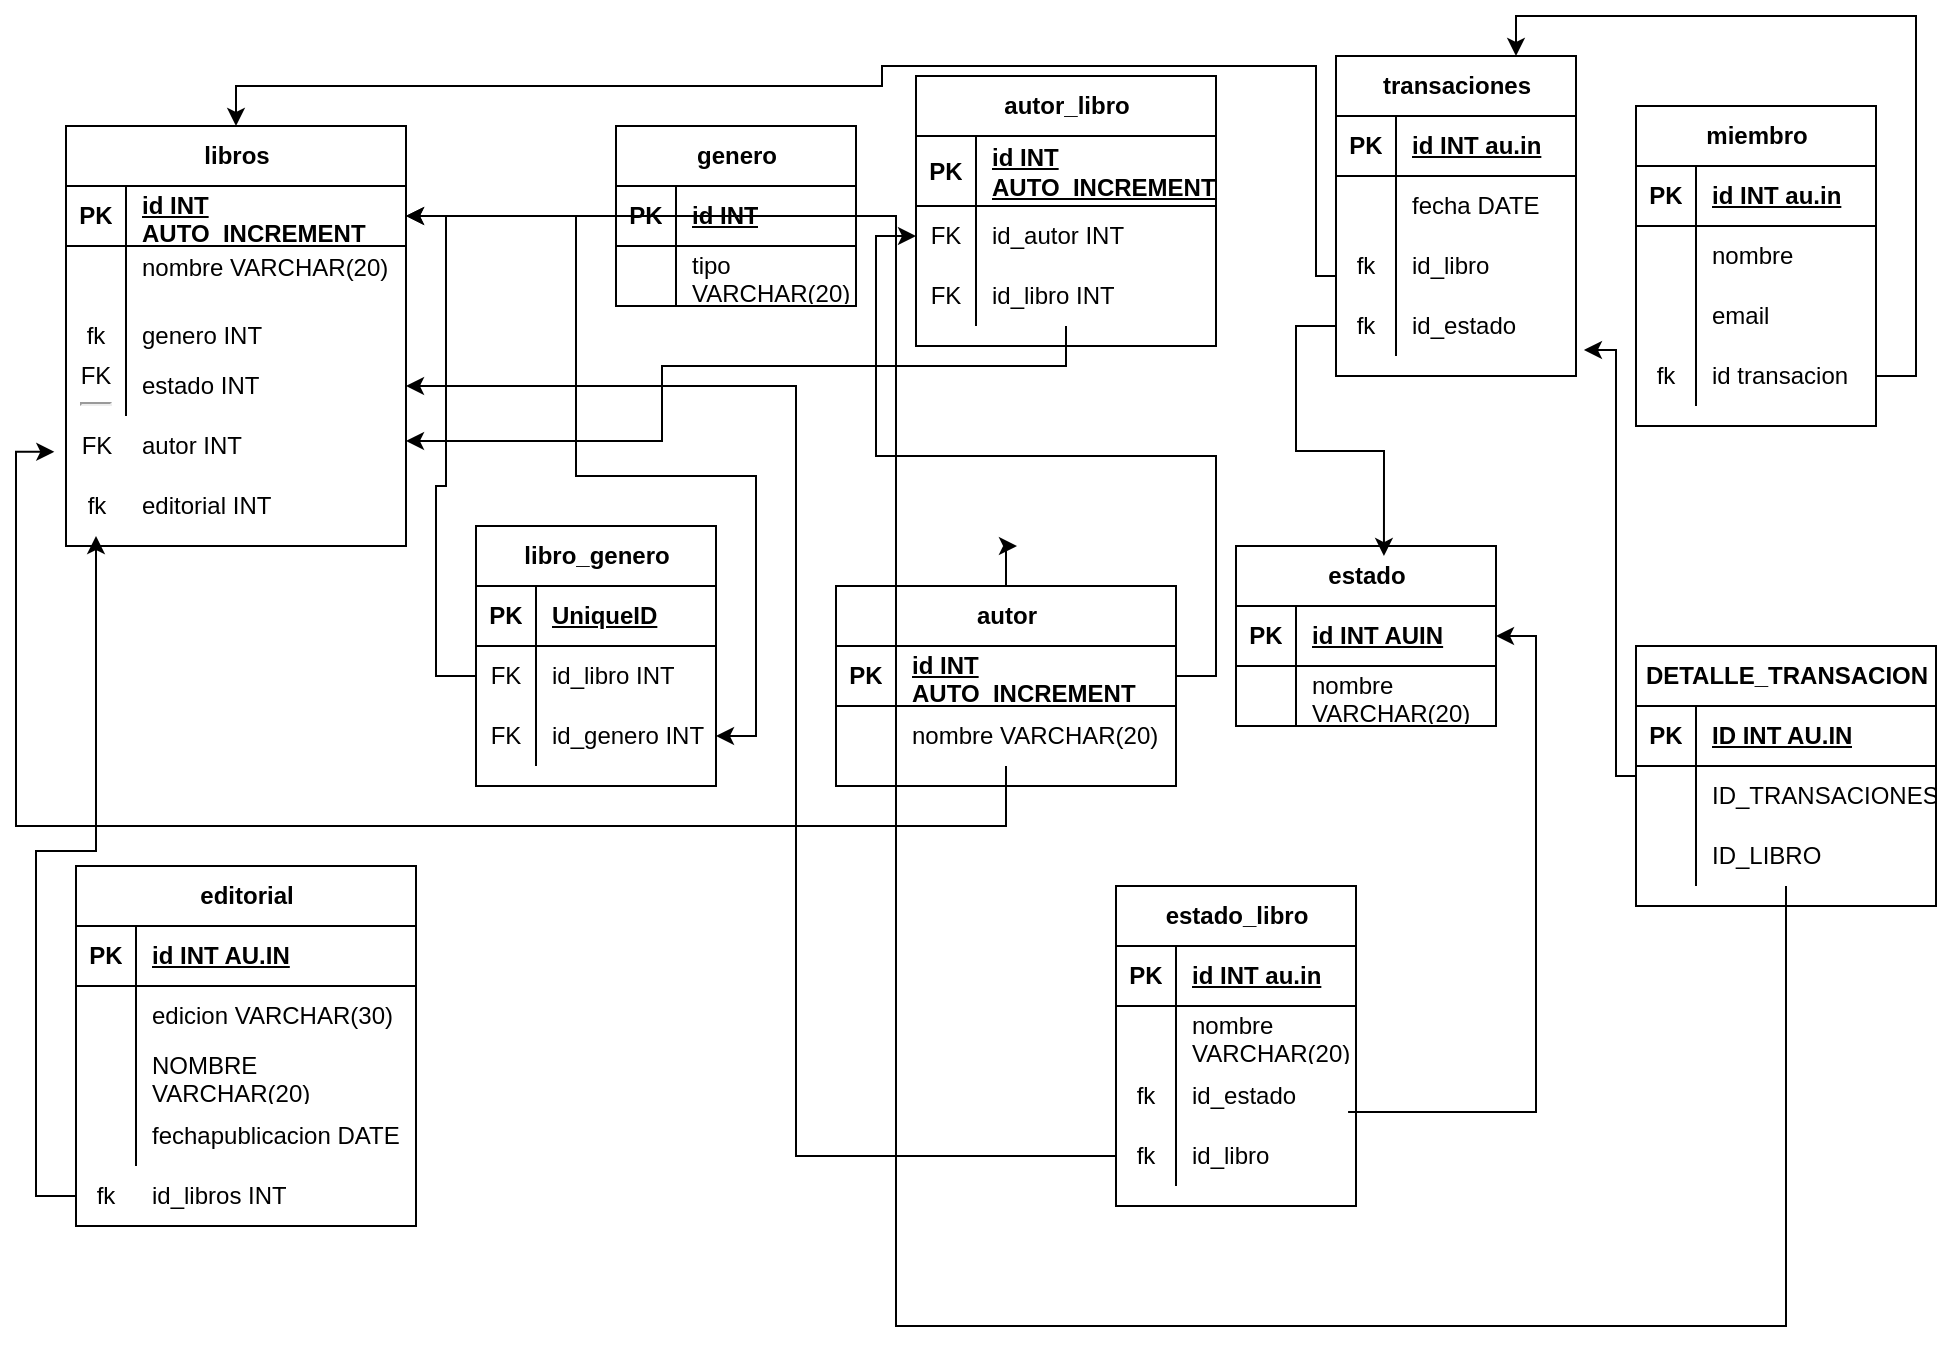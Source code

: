 <mxfile version="26.1.0">
  <diagram id="R2lEEEUBdFMjLlhIrx00" name="Page-1">
    <mxGraphModel dx="1434" dy="1893" grid="1" gridSize="10" guides="1" tooltips="1" connect="1" arrows="1" fold="1" page="1" pageScale="1" pageWidth="850" pageHeight="1100" math="0" shadow="0" extFonts="Permanent Marker^https://fonts.googleapis.com/css?family=Permanent+Marker">
      <root>
        <mxCell id="0" />
        <mxCell id="1" parent="0" />
        <mxCell id="Fu5lPARj-AuBPd4Vo_VE-18" value="libro_genero" style="shape=table;startSize=30;container=1;collapsible=1;childLayout=tableLayout;fixedRows=1;rowLines=0;fontStyle=1;align=center;resizeLast=1;html=1;" vertex="1" parent="1">
          <mxGeometry x="270" y="250" width="120" height="130" as="geometry" />
        </mxCell>
        <mxCell id="Fu5lPARj-AuBPd4Vo_VE-19" value="" style="shape=tableRow;horizontal=0;startSize=0;swimlaneHead=0;swimlaneBody=0;fillColor=none;collapsible=0;dropTarget=0;points=[[0,0.5],[1,0.5]];portConstraint=eastwest;top=0;left=0;right=0;bottom=1;" vertex="1" parent="Fu5lPARj-AuBPd4Vo_VE-18">
          <mxGeometry y="30" width="120" height="30" as="geometry" />
        </mxCell>
        <mxCell id="Fu5lPARj-AuBPd4Vo_VE-20" value="PK" style="shape=partialRectangle;connectable=0;fillColor=none;top=0;left=0;bottom=0;right=0;fontStyle=1;overflow=hidden;whiteSpace=wrap;html=1;" vertex="1" parent="Fu5lPARj-AuBPd4Vo_VE-19">
          <mxGeometry width="30" height="30" as="geometry">
            <mxRectangle width="30" height="30" as="alternateBounds" />
          </mxGeometry>
        </mxCell>
        <mxCell id="Fu5lPARj-AuBPd4Vo_VE-21" value="UniqueID" style="shape=partialRectangle;connectable=0;fillColor=none;top=0;left=0;bottom=0;right=0;align=left;spacingLeft=6;fontStyle=5;overflow=hidden;whiteSpace=wrap;html=1;" vertex="1" parent="Fu5lPARj-AuBPd4Vo_VE-19">
          <mxGeometry x="30" width="90" height="30" as="geometry">
            <mxRectangle width="90" height="30" as="alternateBounds" />
          </mxGeometry>
        </mxCell>
        <mxCell id="Fu5lPARj-AuBPd4Vo_VE-22" value="" style="shape=tableRow;horizontal=0;startSize=0;swimlaneHead=0;swimlaneBody=0;fillColor=none;collapsible=0;dropTarget=0;points=[[0,0.5],[1,0.5]];portConstraint=eastwest;top=0;left=0;right=0;bottom=0;" vertex="1" parent="Fu5lPARj-AuBPd4Vo_VE-18">
          <mxGeometry y="60" width="120" height="30" as="geometry" />
        </mxCell>
        <mxCell id="Fu5lPARj-AuBPd4Vo_VE-23" value="FK" style="shape=partialRectangle;connectable=0;fillColor=none;top=0;left=0;bottom=0;right=0;editable=1;overflow=hidden;whiteSpace=wrap;html=1;" vertex="1" parent="Fu5lPARj-AuBPd4Vo_VE-22">
          <mxGeometry width="30" height="30" as="geometry">
            <mxRectangle width="30" height="30" as="alternateBounds" />
          </mxGeometry>
        </mxCell>
        <mxCell id="Fu5lPARj-AuBPd4Vo_VE-24" value="id_libro INT" style="shape=partialRectangle;connectable=0;fillColor=none;top=0;left=0;bottom=0;right=0;align=left;spacingLeft=6;overflow=hidden;whiteSpace=wrap;html=1;" vertex="1" parent="Fu5lPARj-AuBPd4Vo_VE-22">
          <mxGeometry x="30" width="90" height="30" as="geometry">
            <mxRectangle width="90" height="30" as="alternateBounds" />
          </mxGeometry>
        </mxCell>
        <mxCell id="Fu5lPARj-AuBPd4Vo_VE-25" value="" style="shape=tableRow;horizontal=0;startSize=0;swimlaneHead=0;swimlaneBody=0;fillColor=none;collapsible=0;dropTarget=0;points=[[0,0.5],[1,0.5]];portConstraint=eastwest;top=0;left=0;right=0;bottom=0;" vertex="1" parent="Fu5lPARj-AuBPd4Vo_VE-18">
          <mxGeometry y="90" width="120" height="30" as="geometry" />
        </mxCell>
        <mxCell id="Fu5lPARj-AuBPd4Vo_VE-26" value="FK" style="shape=partialRectangle;connectable=0;fillColor=none;top=0;left=0;bottom=0;right=0;editable=1;overflow=hidden;whiteSpace=wrap;html=1;" vertex="1" parent="Fu5lPARj-AuBPd4Vo_VE-25">
          <mxGeometry width="30" height="30" as="geometry">
            <mxRectangle width="30" height="30" as="alternateBounds" />
          </mxGeometry>
        </mxCell>
        <mxCell id="Fu5lPARj-AuBPd4Vo_VE-27" value="id_genero INT" style="shape=partialRectangle;connectable=0;fillColor=none;top=0;left=0;bottom=0;right=0;align=left;spacingLeft=6;overflow=hidden;whiteSpace=wrap;html=1;" vertex="1" parent="Fu5lPARj-AuBPd4Vo_VE-25">
          <mxGeometry x="30" width="90" height="30" as="geometry">
            <mxRectangle width="90" height="30" as="alternateBounds" />
          </mxGeometry>
        </mxCell>
        <mxCell id="Fu5lPARj-AuBPd4Vo_VE-188" style="edgeStyle=orthogonalEdgeStyle;rounded=0;orthogonalLoop=1;jettySize=auto;html=1;" edge="1" parent="1" source="Fu5lPARj-AuBPd4Vo_VE-31">
          <mxGeometry relative="1" as="geometry">
            <mxPoint x="540" y="260" as="targetPoint" />
          </mxGeometry>
        </mxCell>
        <mxCell id="Fu5lPARj-AuBPd4Vo_VE-31" value="autor" style="shape=table;startSize=30;container=1;collapsible=1;childLayout=tableLayout;fixedRows=1;rowLines=0;fontStyle=1;align=center;resizeLast=1;html=1;" vertex="1" parent="1">
          <mxGeometry x="450" y="280" width="170" height="100" as="geometry" />
        </mxCell>
        <mxCell id="Fu5lPARj-AuBPd4Vo_VE-32" value="" style="shape=tableRow;horizontal=0;startSize=0;swimlaneHead=0;swimlaneBody=0;fillColor=none;collapsible=0;dropTarget=0;points=[[0,0.5],[1,0.5]];portConstraint=eastwest;top=0;left=0;right=0;bottom=1;" vertex="1" parent="Fu5lPARj-AuBPd4Vo_VE-31">
          <mxGeometry y="30" width="170" height="30" as="geometry" />
        </mxCell>
        <mxCell id="Fu5lPARj-AuBPd4Vo_VE-33" value="PK" style="shape=partialRectangle;connectable=0;fillColor=none;top=0;left=0;bottom=0;right=0;fontStyle=1;overflow=hidden;whiteSpace=wrap;html=1;" vertex="1" parent="Fu5lPARj-AuBPd4Vo_VE-32">
          <mxGeometry width="30" height="30" as="geometry">
            <mxRectangle width="30" height="30" as="alternateBounds" />
          </mxGeometry>
        </mxCell>
        <mxCell id="Fu5lPARj-AuBPd4Vo_VE-34" value="id INT AUTO_INCREMENT" style="shape=partialRectangle;connectable=0;fillColor=none;top=0;left=0;bottom=0;right=0;align=left;spacingLeft=6;fontStyle=5;overflow=hidden;whiteSpace=wrap;html=1;" vertex="1" parent="Fu5lPARj-AuBPd4Vo_VE-32">
          <mxGeometry x="30" width="140" height="30" as="geometry">
            <mxRectangle width="140" height="30" as="alternateBounds" />
          </mxGeometry>
        </mxCell>
        <mxCell id="Fu5lPARj-AuBPd4Vo_VE-35" value="" style="shape=tableRow;horizontal=0;startSize=0;swimlaneHead=0;swimlaneBody=0;fillColor=none;collapsible=0;dropTarget=0;points=[[0,0.5],[1,0.5]];portConstraint=eastwest;top=0;left=0;right=0;bottom=0;" vertex="1" parent="Fu5lPARj-AuBPd4Vo_VE-31">
          <mxGeometry y="60" width="170" height="30" as="geometry" />
        </mxCell>
        <mxCell id="Fu5lPARj-AuBPd4Vo_VE-36" value="" style="shape=partialRectangle;connectable=0;fillColor=none;top=0;left=0;bottom=0;right=0;editable=1;overflow=hidden;whiteSpace=wrap;html=1;" vertex="1" parent="Fu5lPARj-AuBPd4Vo_VE-35">
          <mxGeometry width="30" height="30" as="geometry">
            <mxRectangle width="30" height="30" as="alternateBounds" />
          </mxGeometry>
        </mxCell>
        <mxCell id="Fu5lPARj-AuBPd4Vo_VE-37" value="nombre VARCHAR(20)" style="shape=partialRectangle;connectable=0;fillColor=none;top=0;left=0;bottom=0;right=0;align=left;spacingLeft=6;overflow=hidden;whiteSpace=wrap;html=1;" vertex="1" parent="Fu5lPARj-AuBPd4Vo_VE-35">
          <mxGeometry x="30" width="140" height="30" as="geometry">
            <mxRectangle width="140" height="30" as="alternateBounds" />
          </mxGeometry>
        </mxCell>
        <mxCell id="Fu5lPARj-AuBPd4Vo_VE-44" value="estado" style="shape=table;startSize=30;container=1;collapsible=1;childLayout=tableLayout;fixedRows=1;rowLines=0;fontStyle=1;align=center;resizeLast=1;html=1;" vertex="1" parent="1">
          <mxGeometry x="650" y="260" width="130" height="90" as="geometry" />
        </mxCell>
        <mxCell id="Fu5lPARj-AuBPd4Vo_VE-45" value="" style="shape=tableRow;horizontal=0;startSize=0;swimlaneHead=0;swimlaneBody=0;fillColor=none;collapsible=0;dropTarget=0;points=[[0,0.5],[1,0.5]];portConstraint=eastwest;top=0;left=0;right=0;bottom=1;" vertex="1" parent="Fu5lPARj-AuBPd4Vo_VE-44">
          <mxGeometry y="30" width="130" height="30" as="geometry" />
        </mxCell>
        <mxCell id="Fu5lPARj-AuBPd4Vo_VE-46" value="PK" style="shape=partialRectangle;connectable=0;fillColor=none;top=0;left=0;bottom=0;right=0;fontStyle=1;overflow=hidden;whiteSpace=wrap;html=1;" vertex="1" parent="Fu5lPARj-AuBPd4Vo_VE-45">
          <mxGeometry width="30" height="30" as="geometry">
            <mxRectangle width="30" height="30" as="alternateBounds" />
          </mxGeometry>
        </mxCell>
        <mxCell id="Fu5lPARj-AuBPd4Vo_VE-47" value="id INT AUIN" style="shape=partialRectangle;connectable=0;fillColor=none;top=0;left=0;bottom=0;right=0;align=left;spacingLeft=6;fontStyle=5;overflow=hidden;whiteSpace=wrap;html=1;" vertex="1" parent="Fu5lPARj-AuBPd4Vo_VE-45">
          <mxGeometry x="30" width="100" height="30" as="geometry">
            <mxRectangle width="100" height="30" as="alternateBounds" />
          </mxGeometry>
        </mxCell>
        <mxCell id="Fu5lPARj-AuBPd4Vo_VE-48" value="" style="shape=tableRow;horizontal=0;startSize=0;swimlaneHead=0;swimlaneBody=0;fillColor=none;collapsible=0;dropTarget=0;points=[[0,0.5],[1,0.5]];portConstraint=eastwest;top=0;left=0;right=0;bottom=0;" vertex="1" parent="Fu5lPARj-AuBPd4Vo_VE-44">
          <mxGeometry y="60" width="130" height="30" as="geometry" />
        </mxCell>
        <mxCell id="Fu5lPARj-AuBPd4Vo_VE-49" value="" style="shape=partialRectangle;connectable=0;fillColor=none;top=0;left=0;bottom=0;right=0;editable=1;overflow=hidden;whiteSpace=wrap;html=1;" vertex="1" parent="Fu5lPARj-AuBPd4Vo_VE-48">
          <mxGeometry width="30" height="30" as="geometry">
            <mxRectangle width="30" height="30" as="alternateBounds" />
          </mxGeometry>
        </mxCell>
        <mxCell id="Fu5lPARj-AuBPd4Vo_VE-50" value="nombre VARCHAR(20)&amp;nbsp;" style="shape=partialRectangle;connectable=0;fillColor=none;top=0;left=0;bottom=0;right=0;align=left;spacingLeft=6;overflow=hidden;whiteSpace=wrap;html=1;" vertex="1" parent="Fu5lPARj-AuBPd4Vo_VE-48">
          <mxGeometry x="30" width="100" height="30" as="geometry">
            <mxRectangle width="100" height="30" as="alternateBounds" />
          </mxGeometry>
        </mxCell>
        <mxCell id="Fu5lPARj-AuBPd4Vo_VE-70" value="estado_libro" style="shape=table;startSize=30;container=1;collapsible=1;childLayout=tableLayout;fixedRows=1;rowLines=0;fontStyle=1;align=center;resizeLast=1;html=1;" vertex="1" parent="1">
          <mxGeometry x="590" y="430" width="120" height="160" as="geometry" />
        </mxCell>
        <mxCell id="Fu5lPARj-AuBPd4Vo_VE-71" value="" style="shape=tableRow;horizontal=0;startSize=0;swimlaneHead=0;swimlaneBody=0;fillColor=none;collapsible=0;dropTarget=0;points=[[0,0.5],[1,0.5]];portConstraint=eastwest;top=0;left=0;right=0;bottom=1;" vertex="1" parent="Fu5lPARj-AuBPd4Vo_VE-70">
          <mxGeometry y="30" width="120" height="30" as="geometry" />
        </mxCell>
        <mxCell id="Fu5lPARj-AuBPd4Vo_VE-72" value="PK" style="shape=partialRectangle;connectable=0;fillColor=none;top=0;left=0;bottom=0;right=0;fontStyle=1;overflow=hidden;whiteSpace=wrap;html=1;" vertex="1" parent="Fu5lPARj-AuBPd4Vo_VE-71">
          <mxGeometry width="30" height="30" as="geometry">
            <mxRectangle width="30" height="30" as="alternateBounds" />
          </mxGeometry>
        </mxCell>
        <mxCell id="Fu5lPARj-AuBPd4Vo_VE-73" value="id INT au.in" style="shape=partialRectangle;connectable=0;fillColor=none;top=0;left=0;bottom=0;right=0;align=left;spacingLeft=6;fontStyle=5;overflow=hidden;whiteSpace=wrap;html=1;" vertex="1" parent="Fu5lPARj-AuBPd4Vo_VE-71">
          <mxGeometry x="30" width="90" height="30" as="geometry">
            <mxRectangle width="90" height="30" as="alternateBounds" />
          </mxGeometry>
        </mxCell>
        <mxCell id="Fu5lPARj-AuBPd4Vo_VE-74" value="" style="shape=tableRow;horizontal=0;startSize=0;swimlaneHead=0;swimlaneBody=0;fillColor=none;collapsible=0;dropTarget=0;points=[[0,0.5],[1,0.5]];portConstraint=eastwest;top=0;left=0;right=0;bottom=0;" vertex="1" parent="Fu5lPARj-AuBPd4Vo_VE-70">
          <mxGeometry y="60" width="120" height="30" as="geometry" />
        </mxCell>
        <mxCell id="Fu5lPARj-AuBPd4Vo_VE-75" value="" style="shape=partialRectangle;connectable=0;fillColor=none;top=0;left=0;bottom=0;right=0;editable=1;overflow=hidden;whiteSpace=wrap;html=1;" vertex="1" parent="Fu5lPARj-AuBPd4Vo_VE-74">
          <mxGeometry width="30" height="30" as="geometry">
            <mxRectangle width="30" height="30" as="alternateBounds" />
          </mxGeometry>
        </mxCell>
        <mxCell id="Fu5lPARj-AuBPd4Vo_VE-76" value="nombre VARCHAR(20)" style="shape=partialRectangle;connectable=0;fillColor=none;top=0;left=0;bottom=0;right=0;align=left;spacingLeft=6;overflow=hidden;whiteSpace=wrap;html=1;" vertex="1" parent="Fu5lPARj-AuBPd4Vo_VE-74">
          <mxGeometry x="30" width="90" height="30" as="geometry">
            <mxRectangle width="90" height="30" as="alternateBounds" />
          </mxGeometry>
        </mxCell>
        <mxCell id="Fu5lPARj-AuBPd4Vo_VE-77" value="" style="shape=tableRow;horizontal=0;startSize=0;swimlaneHead=0;swimlaneBody=0;fillColor=none;collapsible=0;dropTarget=0;points=[[0,0.5],[1,0.5]];portConstraint=eastwest;top=0;left=0;right=0;bottom=0;" vertex="1" parent="Fu5lPARj-AuBPd4Vo_VE-70">
          <mxGeometry y="90" width="120" height="30" as="geometry" />
        </mxCell>
        <mxCell id="Fu5lPARj-AuBPd4Vo_VE-78" value="fk" style="shape=partialRectangle;connectable=0;fillColor=none;top=0;left=0;bottom=0;right=0;editable=1;overflow=hidden;whiteSpace=wrap;html=1;" vertex="1" parent="Fu5lPARj-AuBPd4Vo_VE-77">
          <mxGeometry width="30" height="30" as="geometry">
            <mxRectangle width="30" height="30" as="alternateBounds" />
          </mxGeometry>
        </mxCell>
        <mxCell id="Fu5lPARj-AuBPd4Vo_VE-79" value="id_estado" style="shape=partialRectangle;connectable=0;fillColor=none;top=0;left=0;bottom=0;right=0;align=left;spacingLeft=6;overflow=hidden;whiteSpace=wrap;html=1;" vertex="1" parent="Fu5lPARj-AuBPd4Vo_VE-77">
          <mxGeometry x="30" width="90" height="30" as="geometry">
            <mxRectangle width="90" height="30" as="alternateBounds" />
          </mxGeometry>
        </mxCell>
        <mxCell id="Fu5lPARj-AuBPd4Vo_VE-80" value="" style="shape=tableRow;horizontal=0;startSize=0;swimlaneHead=0;swimlaneBody=0;fillColor=none;collapsible=0;dropTarget=0;points=[[0,0.5],[1,0.5]];portConstraint=eastwest;top=0;left=0;right=0;bottom=0;" vertex="1" parent="Fu5lPARj-AuBPd4Vo_VE-70">
          <mxGeometry y="120" width="120" height="30" as="geometry" />
        </mxCell>
        <mxCell id="Fu5lPARj-AuBPd4Vo_VE-81" value="fk" style="shape=partialRectangle;connectable=0;fillColor=none;top=0;left=0;bottom=0;right=0;editable=1;overflow=hidden;whiteSpace=wrap;html=1;" vertex="1" parent="Fu5lPARj-AuBPd4Vo_VE-80">
          <mxGeometry width="30" height="30" as="geometry">
            <mxRectangle width="30" height="30" as="alternateBounds" />
          </mxGeometry>
        </mxCell>
        <mxCell id="Fu5lPARj-AuBPd4Vo_VE-82" value="id_libro" style="shape=partialRectangle;connectable=0;fillColor=none;top=0;left=0;bottom=0;right=0;align=left;spacingLeft=6;overflow=hidden;whiteSpace=wrap;html=1;" vertex="1" parent="Fu5lPARj-AuBPd4Vo_VE-80">
          <mxGeometry x="30" width="90" height="30" as="geometry">
            <mxRectangle width="90" height="30" as="alternateBounds" />
          </mxGeometry>
        </mxCell>
        <mxCell id="Fu5lPARj-AuBPd4Vo_VE-83" value="genero" style="shape=table;startSize=30;container=1;collapsible=1;childLayout=tableLayout;fixedRows=1;rowLines=0;fontStyle=1;align=center;resizeLast=1;html=1;" vertex="1" parent="1">
          <mxGeometry x="340" y="50" width="120" height="90" as="geometry" />
        </mxCell>
        <mxCell id="Fu5lPARj-AuBPd4Vo_VE-84" value="" style="shape=tableRow;horizontal=0;startSize=0;swimlaneHead=0;swimlaneBody=0;fillColor=none;collapsible=0;dropTarget=0;points=[[0,0.5],[1,0.5]];portConstraint=eastwest;top=0;left=0;right=0;bottom=1;" vertex="1" parent="Fu5lPARj-AuBPd4Vo_VE-83">
          <mxGeometry y="30" width="120" height="30" as="geometry" />
        </mxCell>
        <mxCell id="Fu5lPARj-AuBPd4Vo_VE-85" value="PK" style="shape=partialRectangle;connectable=0;fillColor=none;top=0;left=0;bottom=0;right=0;fontStyle=1;overflow=hidden;whiteSpace=wrap;html=1;" vertex="1" parent="Fu5lPARj-AuBPd4Vo_VE-84">
          <mxGeometry width="30" height="30" as="geometry">
            <mxRectangle width="30" height="30" as="alternateBounds" />
          </mxGeometry>
        </mxCell>
        <mxCell id="Fu5lPARj-AuBPd4Vo_VE-86" value="id INT" style="shape=partialRectangle;connectable=0;fillColor=none;top=0;left=0;bottom=0;right=0;align=left;spacingLeft=6;fontStyle=5;overflow=hidden;whiteSpace=wrap;html=1;" vertex="1" parent="Fu5lPARj-AuBPd4Vo_VE-84">
          <mxGeometry x="30" width="90" height="30" as="geometry">
            <mxRectangle width="90" height="30" as="alternateBounds" />
          </mxGeometry>
        </mxCell>
        <mxCell id="Fu5lPARj-AuBPd4Vo_VE-87" value="" style="shape=tableRow;horizontal=0;startSize=0;swimlaneHead=0;swimlaneBody=0;fillColor=none;collapsible=0;dropTarget=0;points=[[0,0.5],[1,0.5]];portConstraint=eastwest;top=0;left=0;right=0;bottom=0;" vertex="1" parent="Fu5lPARj-AuBPd4Vo_VE-83">
          <mxGeometry y="60" width="120" height="30" as="geometry" />
        </mxCell>
        <mxCell id="Fu5lPARj-AuBPd4Vo_VE-88" value="" style="shape=partialRectangle;connectable=0;fillColor=none;top=0;left=0;bottom=0;right=0;editable=1;overflow=hidden;whiteSpace=wrap;html=1;" vertex="1" parent="Fu5lPARj-AuBPd4Vo_VE-87">
          <mxGeometry width="30" height="30" as="geometry">
            <mxRectangle width="30" height="30" as="alternateBounds" />
          </mxGeometry>
        </mxCell>
        <mxCell id="Fu5lPARj-AuBPd4Vo_VE-89" value="tipo VARCHAR(20)" style="shape=partialRectangle;connectable=0;fillColor=none;top=0;left=0;bottom=0;right=0;align=left;spacingLeft=6;overflow=hidden;whiteSpace=wrap;html=1;" vertex="1" parent="Fu5lPARj-AuBPd4Vo_VE-87">
          <mxGeometry x="30" width="90" height="30" as="geometry">
            <mxRectangle width="90" height="30" as="alternateBounds" />
          </mxGeometry>
        </mxCell>
        <mxCell id="Fu5lPARj-AuBPd4Vo_VE-96" value="autor_libro" style="shape=table;startSize=30;container=1;collapsible=1;childLayout=tableLayout;fixedRows=1;rowLines=0;fontStyle=1;align=center;resizeLast=1;html=1;" vertex="1" parent="1">
          <mxGeometry x="490" y="25" width="150" height="135" as="geometry" />
        </mxCell>
        <mxCell id="Fu5lPARj-AuBPd4Vo_VE-97" value="" style="shape=tableRow;horizontal=0;startSize=0;swimlaneHead=0;swimlaneBody=0;fillColor=none;collapsible=0;dropTarget=0;points=[[0,0.5],[1,0.5]];portConstraint=eastwest;top=0;left=0;right=0;bottom=1;" vertex="1" parent="Fu5lPARj-AuBPd4Vo_VE-96">
          <mxGeometry y="30" width="150" height="35" as="geometry" />
        </mxCell>
        <mxCell id="Fu5lPARj-AuBPd4Vo_VE-98" value="PK" style="shape=partialRectangle;connectable=0;fillColor=none;top=0;left=0;bottom=0;right=0;fontStyle=1;overflow=hidden;whiteSpace=wrap;html=1;" vertex="1" parent="Fu5lPARj-AuBPd4Vo_VE-97">
          <mxGeometry width="30" height="35" as="geometry">
            <mxRectangle width="30" height="35" as="alternateBounds" />
          </mxGeometry>
        </mxCell>
        <mxCell id="Fu5lPARj-AuBPd4Vo_VE-99" value="id INT AUTO_INCREMENT" style="shape=partialRectangle;connectable=0;fillColor=none;top=0;left=0;bottom=0;right=0;align=left;spacingLeft=6;fontStyle=5;overflow=hidden;whiteSpace=wrap;html=1;" vertex="1" parent="Fu5lPARj-AuBPd4Vo_VE-97">
          <mxGeometry x="30" width="120" height="35" as="geometry">
            <mxRectangle width="120" height="35" as="alternateBounds" />
          </mxGeometry>
        </mxCell>
        <mxCell id="Fu5lPARj-AuBPd4Vo_VE-100" value="" style="shape=tableRow;horizontal=0;startSize=0;swimlaneHead=0;swimlaneBody=0;fillColor=none;collapsible=0;dropTarget=0;points=[[0,0.5],[1,0.5]];portConstraint=eastwest;top=0;left=0;right=0;bottom=0;" vertex="1" parent="Fu5lPARj-AuBPd4Vo_VE-96">
          <mxGeometry y="65" width="150" height="30" as="geometry" />
        </mxCell>
        <mxCell id="Fu5lPARj-AuBPd4Vo_VE-101" value="FK" style="shape=partialRectangle;connectable=0;fillColor=none;top=0;left=0;bottom=0;right=0;editable=1;overflow=hidden;whiteSpace=wrap;html=1;" vertex="1" parent="Fu5lPARj-AuBPd4Vo_VE-100">
          <mxGeometry width="30" height="30" as="geometry">
            <mxRectangle width="30" height="30" as="alternateBounds" />
          </mxGeometry>
        </mxCell>
        <mxCell id="Fu5lPARj-AuBPd4Vo_VE-102" value="id_autor INT" style="shape=partialRectangle;connectable=0;fillColor=none;top=0;left=0;bottom=0;right=0;align=left;spacingLeft=6;overflow=hidden;whiteSpace=wrap;html=1;" vertex="1" parent="Fu5lPARj-AuBPd4Vo_VE-100">
          <mxGeometry x="30" width="120" height="30" as="geometry">
            <mxRectangle width="120" height="30" as="alternateBounds" />
          </mxGeometry>
        </mxCell>
        <mxCell id="Fu5lPARj-AuBPd4Vo_VE-103" value="" style="shape=tableRow;horizontal=0;startSize=0;swimlaneHead=0;swimlaneBody=0;fillColor=none;collapsible=0;dropTarget=0;points=[[0,0.5],[1,0.5]];portConstraint=eastwest;top=0;left=0;right=0;bottom=0;" vertex="1" parent="Fu5lPARj-AuBPd4Vo_VE-96">
          <mxGeometry y="95" width="150" height="30" as="geometry" />
        </mxCell>
        <mxCell id="Fu5lPARj-AuBPd4Vo_VE-104" value="FK" style="shape=partialRectangle;connectable=0;fillColor=none;top=0;left=0;bottom=0;right=0;editable=1;overflow=hidden;whiteSpace=wrap;html=1;" vertex="1" parent="Fu5lPARj-AuBPd4Vo_VE-103">
          <mxGeometry width="30" height="30" as="geometry">
            <mxRectangle width="30" height="30" as="alternateBounds" />
          </mxGeometry>
        </mxCell>
        <mxCell id="Fu5lPARj-AuBPd4Vo_VE-105" value="id_libro INT" style="shape=partialRectangle;connectable=0;fillColor=none;top=0;left=0;bottom=0;right=0;align=left;spacingLeft=6;overflow=hidden;whiteSpace=wrap;html=1;" vertex="1" parent="Fu5lPARj-AuBPd4Vo_VE-103">
          <mxGeometry x="30" width="120" height="30" as="geometry">
            <mxRectangle width="120" height="30" as="alternateBounds" />
          </mxGeometry>
        </mxCell>
        <mxCell id="Fu5lPARj-AuBPd4Vo_VE-109" value="transaciones" style="shape=table;startSize=30;container=1;collapsible=1;childLayout=tableLayout;fixedRows=1;rowLines=0;fontStyle=1;align=center;resizeLast=1;html=1;" vertex="1" parent="1">
          <mxGeometry x="700" y="15" width="120" height="160" as="geometry" />
        </mxCell>
        <mxCell id="Fu5lPARj-AuBPd4Vo_VE-110" value="" style="shape=tableRow;horizontal=0;startSize=0;swimlaneHead=0;swimlaneBody=0;fillColor=none;collapsible=0;dropTarget=0;points=[[0,0.5],[1,0.5]];portConstraint=eastwest;top=0;left=0;right=0;bottom=1;" vertex="1" parent="Fu5lPARj-AuBPd4Vo_VE-109">
          <mxGeometry y="30" width="120" height="30" as="geometry" />
        </mxCell>
        <mxCell id="Fu5lPARj-AuBPd4Vo_VE-111" value="PK" style="shape=partialRectangle;connectable=0;fillColor=none;top=0;left=0;bottom=0;right=0;fontStyle=1;overflow=hidden;whiteSpace=wrap;html=1;" vertex="1" parent="Fu5lPARj-AuBPd4Vo_VE-110">
          <mxGeometry width="30" height="30" as="geometry">
            <mxRectangle width="30" height="30" as="alternateBounds" />
          </mxGeometry>
        </mxCell>
        <mxCell id="Fu5lPARj-AuBPd4Vo_VE-112" value="id INT au.in" style="shape=partialRectangle;connectable=0;fillColor=none;top=0;left=0;bottom=0;right=0;align=left;spacingLeft=6;fontStyle=5;overflow=hidden;whiteSpace=wrap;html=1;" vertex="1" parent="Fu5lPARj-AuBPd4Vo_VE-110">
          <mxGeometry x="30" width="90" height="30" as="geometry">
            <mxRectangle width="90" height="30" as="alternateBounds" />
          </mxGeometry>
        </mxCell>
        <mxCell id="Fu5lPARj-AuBPd4Vo_VE-113" value="" style="shape=tableRow;horizontal=0;startSize=0;swimlaneHead=0;swimlaneBody=0;fillColor=none;collapsible=0;dropTarget=0;points=[[0,0.5],[1,0.5]];portConstraint=eastwest;top=0;left=0;right=0;bottom=0;" vertex="1" parent="Fu5lPARj-AuBPd4Vo_VE-109">
          <mxGeometry y="60" width="120" height="30" as="geometry" />
        </mxCell>
        <mxCell id="Fu5lPARj-AuBPd4Vo_VE-114" value="" style="shape=partialRectangle;connectable=0;fillColor=none;top=0;left=0;bottom=0;right=0;editable=1;overflow=hidden;whiteSpace=wrap;html=1;" vertex="1" parent="Fu5lPARj-AuBPd4Vo_VE-113">
          <mxGeometry width="30" height="30" as="geometry">
            <mxRectangle width="30" height="30" as="alternateBounds" />
          </mxGeometry>
        </mxCell>
        <mxCell id="Fu5lPARj-AuBPd4Vo_VE-115" value="fecha DATE&amp;nbsp;" style="shape=partialRectangle;connectable=0;fillColor=none;top=0;left=0;bottom=0;right=0;align=left;spacingLeft=6;overflow=hidden;whiteSpace=wrap;html=1;" vertex="1" parent="Fu5lPARj-AuBPd4Vo_VE-113">
          <mxGeometry x="30" width="90" height="30" as="geometry">
            <mxRectangle width="90" height="30" as="alternateBounds" />
          </mxGeometry>
        </mxCell>
        <mxCell id="Fu5lPARj-AuBPd4Vo_VE-116" value="" style="shape=tableRow;horizontal=0;startSize=0;swimlaneHead=0;swimlaneBody=0;fillColor=none;collapsible=0;dropTarget=0;points=[[0,0.5],[1,0.5]];portConstraint=eastwest;top=0;left=0;right=0;bottom=0;" vertex="1" parent="Fu5lPARj-AuBPd4Vo_VE-109">
          <mxGeometry y="90" width="120" height="30" as="geometry" />
        </mxCell>
        <mxCell id="Fu5lPARj-AuBPd4Vo_VE-117" value="fk" style="shape=partialRectangle;connectable=0;fillColor=none;top=0;left=0;bottom=0;right=0;editable=1;overflow=hidden;whiteSpace=wrap;html=1;" vertex="1" parent="Fu5lPARj-AuBPd4Vo_VE-116">
          <mxGeometry width="30" height="30" as="geometry">
            <mxRectangle width="30" height="30" as="alternateBounds" />
          </mxGeometry>
        </mxCell>
        <mxCell id="Fu5lPARj-AuBPd4Vo_VE-118" value="id_libro" style="shape=partialRectangle;connectable=0;fillColor=none;top=0;left=0;bottom=0;right=0;align=left;spacingLeft=6;overflow=hidden;whiteSpace=wrap;html=1;" vertex="1" parent="Fu5lPARj-AuBPd4Vo_VE-116">
          <mxGeometry x="30" width="90" height="30" as="geometry">
            <mxRectangle width="90" height="30" as="alternateBounds" />
          </mxGeometry>
        </mxCell>
        <mxCell id="Fu5lPARj-AuBPd4Vo_VE-119" value="" style="shape=tableRow;horizontal=0;startSize=0;swimlaneHead=0;swimlaneBody=0;fillColor=none;collapsible=0;dropTarget=0;points=[[0,0.5],[1,0.5]];portConstraint=eastwest;top=0;left=0;right=0;bottom=0;" vertex="1" parent="Fu5lPARj-AuBPd4Vo_VE-109">
          <mxGeometry y="120" width="120" height="30" as="geometry" />
        </mxCell>
        <mxCell id="Fu5lPARj-AuBPd4Vo_VE-120" value="fk" style="shape=partialRectangle;connectable=0;fillColor=none;top=0;left=0;bottom=0;right=0;editable=1;overflow=hidden;whiteSpace=wrap;html=1;" vertex="1" parent="Fu5lPARj-AuBPd4Vo_VE-119">
          <mxGeometry width="30" height="30" as="geometry">
            <mxRectangle width="30" height="30" as="alternateBounds" />
          </mxGeometry>
        </mxCell>
        <mxCell id="Fu5lPARj-AuBPd4Vo_VE-121" value="id_estado" style="shape=partialRectangle;connectable=0;fillColor=none;top=0;left=0;bottom=0;right=0;align=left;spacingLeft=6;overflow=hidden;whiteSpace=wrap;html=1;" vertex="1" parent="Fu5lPARj-AuBPd4Vo_VE-119">
          <mxGeometry x="30" width="90" height="30" as="geometry">
            <mxRectangle width="90" height="30" as="alternateBounds" />
          </mxGeometry>
        </mxCell>
        <mxCell id="Fu5lPARj-AuBPd4Vo_VE-135" value="DETALLE_TRANSACION" style="shape=table;startSize=30;container=1;collapsible=1;childLayout=tableLayout;fixedRows=1;rowLines=0;fontStyle=1;align=center;resizeLast=1;html=1;" vertex="1" parent="1">
          <mxGeometry x="850" y="310" width="150" height="130" as="geometry" />
        </mxCell>
        <mxCell id="Fu5lPARj-AuBPd4Vo_VE-136" value="" style="shape=tableRow;horizontal=0;startSize=0;swimlaneHead=0;swimlaneBody=0;fillColor=none;collapsible=0;dropTarget=0;points=[[0,0.5],[1,0.5]];portConstraint=eastwest;top=0;left=0;right=0;bottom=1;" vertex="1" parent="Fu5lPARj-AuBPd4Vo_VE-135">
          <mxGeometry y="30" width="150" height="30" as="geometry" />
        </mxCell>
        <mxCell id="Fu5lPARj-AuBPd4Vo_VE-137" value="PK" style="shape=partialRectangle;connectable=0;fillColor=none;top=0;left=0;bottom=0;right=0;fontStyle=1;overflow=hidden;whiteSpace=wrap;html=1;" vertex="1" parent="Fu5lPARj-AuBPd4Vo_VE-136">
          <mxGeometry width="30" height="30" as="geometry">
            <mxRectangle width="30" height="30" as="alternateBounds" />
          </mxGeometry>
        </mxCell>
        <mxCell id="Fu5lPARj-AuBPd4Vo_VE-138" value="ID INT AU.IN" style="shape=partialRectangle;connectable=0;fillColor=none;top=0;left=0;bottom=0;right=0;align=left;spacingLeft=6;fontStyle=5;overflow=hidden;whiteSpace=wrap;html=1;" vertex="1" parent="Fu5lPARj-AuBPd4Vo_VE-136">
          <mxGeometry x="30" width="120" height="30" as="geometry">
            <mxRectangle width="120" height="30" as="alternateBounds" />
          </mxGeometry>
        </mxCell>
        <mxCell id="Fu5lPARj-AuBPd4Vo_VE-139" value="" style="shape=tableRow;horizontal=0;startSize=0;swimlaneHead=0;swimlaneBody=0;fillColor=none;collapsible=0;dropTarget=0;points=[[0,0.5],[1,0.5]];portConstraint=eastwest;top=0;left=0;right=0;bottom=0;" vertex="1" parent="Fu5lPARj-AuBPd4Vo_VE-135">
          <mxGeometry y="60" width="150" height="30" as="geometry" />
        </mxCell>
        <mxCell id="Fu5lPARj-AuBPd4Vo_VE-140" value="" style="shape=partialRectangle;connectable=0;fillColor=none;top=0;left=0;bottom=0;right=0;editable=1;overflow=hidden;whiteSpace=wrap;html=1;" vertex="1" parent="Fu5lPARj-AuBPd4Vo_VE-139">
          <mxGeometry width="30" height="30" as="geometry">
            <mxRectangle width="30" height="30" as="alternateBounds" />
          </mxGeometry>
        </mxCell>
        <mxCell id="Fu5lPARj-AuBPd4Vo_VE-141" value="ID_TRANSACIONES" style="shape=partialRectangle;connectable=0;fillColor=none;top=0;left=0;bottom=0;right=0;align=left;spacingLeft=6;overflow=hidden;whiteSpace=wrap;html=1;" vertex="1" parent="Fu5lPARj-AuBPd4Vo_VE-139">
          <mxGeometry x="30" width="120" height="30" as="geometry">
            <mxRectangle width="120" height="30" as="alternateBounds" />
          </mxGeometry>
        </mxCell>
        <mxCell id="Fu5lPARj-AuBPd4Vo_VE-142" value="" style="shape=tableRow;horizontal=0;startSize=0;swimlaneHead=0;swimlaneBody=0;fillColor=none;collapsible=0;dropTarget=0;points=[[0,0.5],[1,0.5]];portConstraint=eastwest;top=0;left=0;right=0;bottom=0;" vertex="1" parent="Fu5lPARj-AuBPd4Vo_VE-135">
          <mxGeometry y="90" width="150" height="30" as="geometry" />
        </mxCell>
        <mxCell id="Fu5lPARj-AuBPd4Vo_VE-143" value="" style="shape=partialRectangle;connectable=0;fillColor=none;top=0;left=0;bottom=0;right=0;editable=1;overflow=hidden;whiteSpace=wrap;html=1;" vertex="1" parent="Fu5lPARj-AuBPd4Vo_VE-142">
          <mxGeometry width="30" height="30" as="geometry">
            <mxRectangle width="30" height="30" as="alternateBounds" />
          </mxGeometry>
        </mxCell>
        <mxCell id="Fu5lPARj-AuBPd4Vo_VE-144" value="ID_LIBRO" style="shape=partialRectangle;connectable=0;fillColor=none;top=0;left=0;bottom=0;right=0;align=left;spacingLeft=6;overflow=hidden;whiteSpace=wrap;html=1;" vertex="1" parent="Fu5lPARj-AuBPd4Vo_VE-142">
          <mxGeometry x="30" width="120" height="30" as="geometry">
            <mxRectangle width="120" height="30" as="alternateBounds" />
          </mxGeometry>
        </mxCell>
        <mxCell id="Fu5lPARj-AuBPd4Vo_VE-154" style="edgeStyle=orthogonalEdgeStyle;rounded=0;orthogonalLoop=1;jettySize=auto;html=1;exitX=0;exitY=0.5;exitDx=0;exitDy=0;entryX=1;entryY=0.5;entryDx=0;entryDy=0;" edge="1" parent="1" source="Fu5lPARj-AuBPd4Vo_VE-84" target="Fu5lPARj-AuBPd4Vo_VE-25">
          <mxGeometry relative="1" as="geometry" />
        </mxCell>
        <mxCell id="Fu5lPARj-AuBPd4Vo_VE-170" value="" style="group" vertex="1" connectable="0" parent="1">
          <mxGeometry x="60" y="50" width="175" height="210" as="geometry" />
        </mxCell>
        <mxCell id="Fu5lPARj-AuBPd4Vo_VE-152" value="FK" style="text;html=1;align=center;verticalAlign=middle;resizable=0;points=[];autosize=1;strokeColor=none;fillColor=none;" vertex="1" parent="Fu5lPARj-AuBPd4Vo_VE-170">
          <mxGeometry y="145" width="40" height="30" as="geometry" />
        </mxCell>
        <mxCell id="Fu5lPARj-AuBPd4Vo_VE-153" value="fk" style="text;html=1;align=center;verticalAlign=middle;resizable=0;points=[];autosize=1;strokeColor=none;fillColor=none;" vertex="1" parent="Fu5lPARj-AuBPd4Vo_VE-170">
          <mxGeometry x="5" y="175" width="30" height="30" as="geometry" />
        </mxCell>
        <mxCell id="Fu5lPARj-AuBPd4Vo_VE-169" value="" style="group" vertex="1" connectable="0" parent="Fu5lPARj-AuBPd4Vo_VE-170">
          <mxGeometry x="5" width="170" height="210" as="geometry" />
        </mxCell>
        <mxCell id="Fu5lPARj-AuBPd4Vo_VE-5" value="libros" style="shape=table;startSize=30;container=1;collapsible=1;childLayout=tableLayout;fixedRows=1;rowLines=0;fontStyle=1;align=center;resizeLast=1;html=1;" vertex="1" parent="Fu5lPARj-AuBPd4Vo_VE-169">
          <mxGeometry width="170" height="210" as="geometry" />
        </mxCell>
        <mxCell id="Fu5lPARj-AuBPd4Vo_VE-6" value="" style="shape=tableRow;horizontal=0;startSize=0;swimlaneHead=0;swimlaneBody=0;fillColor=none;collapsible=0;dropTarget=0;points=[[0,0.5],[1,0.5]];portConstraint=eastwest;top=0;left=0;right=0;bottom=1;" vertex="1" parent="Fu5lPARj-AuBPd4Vo_VE-5">
          <mxGeometry y="30" width="170" height="30" as="geometry" />
        </mxCell>
        <mxCell id="Fu5lPARj-AuBPd4Vo_VE-7" value="PK" style="shape=partialRectangle;connectable=0;fillColor=none;top=0;left=0;bottom=0;right=0;fontStyle=1;overflow=hidden;whiteSpace=wrap;html=1;" vertex="1" parent="Fu5lPARj-AuBPd4Vo_VE-6">
          <mxGeometry width="30" height="30" as="geometry">
            <mxRectangle width="30" height="30" as="alternateBounds" />
          </mxGeometry>
        </mxCell>
        <mxCell id="Fu5lPARj-AuBPd4Vo_VE-8" value="id INT AUTO_INCREMENT" style="shape=partialRectangle;connectable=0;fillColor=none;top=0;left=0;bottom=0;right=0;align=left;spacingLeft=6;fontStyle=5;overflow=hidden;whiteSpace=wrap;html=1;" vertex="1" parent="Fu5lPARj-AuBPd4Vo_VE-6">
          <mxGeometry x="30" width="140" height="30" as="geometry">
            <mxRectangle width="140" height="30" as="alternateBounds" />
          </mxGeometry>
        </mxCell>
        <mxCell id="Fu5lPARj-AuBPd4Vo_VE-9" value="" style="shape=tableRow;horizontal=0;startSize=0;swimlaneHead=0;swimlaneBody=0;fillColor=none;collapsible=0;dropTarget=0;points=[[0,0.5],[1,0.5]];portConstraint=eastwest;top=0;left=0;right=0;bottom=0;" vertex="1" parent="Fu5lPARj-AuBPd4Vo_VE-5">
          <mxGeometry y="60" width="170" height="35" as="geometry" />
        </mxCell>
        <mxCell id="Fu5lPARj-AuBPd4Vo_VE-10" value="" style="shape=partialRectangle;connectable=0;fillColor=none;top=0;left=0;bottom=0;right=0;editable=1;overflow=hidden;whiteSpace=wrap;html=1;" vertex="1" parent="Fu5lPARj-AuBPd4Vo_VE-9">
          <mxGeometry width="30" height="35" as="geometry">
            <mxRectangle width="30" height="35" as="alternateBounds" />
          </mxGeometry>
        </mxCell>
        <mxCell id="Fu5lPARj-AuBPd4Vo_VE-11" value="nombre VARCHAR&lt;span style=&quot;background-color: transparent; color: light-dark(rgb(0, 0, 0), rgb(255, 255, 255));&quot;&gt;(20)&lt;/span&gt;&lt;div&gt;&lt;div&gt;&lt;div&gt;&lt;br&gt;&lt;/div&gt;&lt;/div&gt;&lt;/div&gt;" style="shape=partialRectangle;connectable=0;fillColor=none;top=0;left=0;bottom=0;right=0;align=left;spacingLeft=6;overflow=hidden;whiteSpace=wrap;html=1;" vertex="1" parent="Fu5lPARj-AuBPd4Vo_VE-9">
          <mxGeometry x="30" width="140" height="35" as="geometry">
            <mxRectangle width="140" height="35" as="alternateBounds" />
          </mxGeometry>
        </mxCell>
        <mxCell id="Fu5lPARj-AuBPd4Vo_VE-12" value="" style="shape=tableRow;horizontal=0;startSize=0;swimlaneHead=0;swimlaneBody=0;fillColor=none;collapsible=0;dropTarget=0;points=[[0,0.5],[1,0.5]];portConstraint=eastwest;top=0;left=0;right=0;bottom=0;" vertex="1" parent="Fu5lPARj-AuBPd4Vo_VE-5">
          <mxGeometry y="95" width="170" height="20" as="geometry" />
        </mxCell>
        <mxCell id="Fu5lPARj-AuBPd4Vo_VE-13" value="fk" style="shape=partialRectangle;connectable=0;fillColor=none;top=0;left=0;bottom=0;right=0;editable=1;overflow=hidden;whiteSpace=wrap;html=1;" vertex="1" parent="Fu5lPARj-AuBPd4Vo_VE-12">
          <mxGeometry width="30" height="20" as="geometry">
            <mxRectangle width="30" height="20" as="alternateBounds" />
          </mxGeometry>
        </mxCell>
        <mxCell id="Fu5lPARj-AuBPd4Vo_VE-14" value="genero INT" style="shape=partialRectangle;connectable=0;fillColor=none;top=0;left=0;bottom=0;right=0;align=left;spacingLeft=6;overflow=hidden;whiteSpace=wrap;html=1;" vertex="1" parent="Fu5lPARj-AuBPd4Vo_VE-12">
          <mxGeometry x="30" width="140" height="20" as="geometry">
            <mxRectangle width="140" height="20" as="alternateBounds" />
          </mxGeometry>
        </mxCell>
        <mxCell id="Fu5lPARj-AuBPd4Vo_VE-15" value="" style="shape=tableRow;horizontal=0;startSize=0;swimlaneHead=0;swimlaneBody=0;fillColor=none;collapsible=0;dropTarget=0;points=[[0,0.5],[1,0.5]];portConstraint=eastwest;top=0;left=0;right=0;bottom=0;" vertex="1" parent="Fu5lPARj-AuBPd4Vo_VE-5">
          <mxGeometry y="115" width="170" height="30" as="geometry" />
        </mxCell>
        <mxCell id="Fu5lPARj-AuBPd4Vo_VE-16" value="FK&lt;hr&gt;" style="shape=partialRectangle;connectable=0;fillColor=none;top=0;left=0;bottom=0;right=0;editable=1;overflow=hidden;whiteSpace=wrap;html=1;" vertex="1" parent="Fu5lPARj-AuBPd4Vo_VE-15">
          <mxGeometry width="30" height="30" as="geometry">
            <mxRectangle width="30" height="30" as="alternateBounds" />
          </mxGeometry>
        </mxCell>
        <mxCell id="Fu5lPARj-AuBPd4Vo_VE-17" value="estado INT" style="shape=partialRectangle;connectable=0;fillColor=none;top=0;left=0;bottom=0;right=0;align=left;spacingLeft=6;overflow=hidden;whiteSpace=wrap;html=1;" vertex="1" parent="Fu5lPARj-AuBPd4Vo_VE-15">
          <mxGeometry x="30" width="140" height="30" as="geometry">
            <mxRectangle width="140" height="30" as="alternateBounds" />
          </mxGeometry>
        </mxCell>
        <mxCell id="Fu5lPARj-AuBPd4Vo_VE-149" value="autor INT&amp;nbsp;" style="shape=partialRectangle;connectable=0;fillColor=none;top=0;left=0;bottom=0;right=0;align=left;spacingLeft=6;overflow=hidden;whiteSpace=wrap;html=1;rotation=0;" vertex="1" parent="Fu5lPARj-AuBPd4Vo_VE-169">
          <mxGeometry x="30" y="145" width="90" height="30" as="geometry">
            <mxRectangle width="90" height="30" as="alternateBounds" />
          </mxGeometry>
        </mxCell>
        <mxCell id="Fu5lPARj-AuBPd4Vo_VE-150" value="editorial INT" style="shape=partialRectangle;connectable=0;fillColor=none;top=0;left=0;bottom=0;right=0;align=left;spacingLeft=6;overflow=hidden;whiteSpace=wrap;html=1;" vertex="1" parent="Fu5lPARj-AuBPd4Vo_VE-169">
          <mxGeometry x="30" y="175" width="90" height="30" as="geometry">
            <mxRectangle width="90" height="30" as="alternateBounds" />
          </mxGeometry>
        </mxCell>
        <mxCell id="Fu5lPARj-AuBPd4Vo_VE-171" style="edgeStyle=orthogonalEdgeStyle;rounded=0;orthogonalLoop=1;jettySize=auto;html=1;" edge="1" parent="1" source="Fu5lPARj-AuBPd4Vo_VE-22" target="Fu5lPARj-AuBPd4Vo_VE-6">
          <mxGeometry relative="1" as="geometry">
            <Array as="points">
              <mxPoint x="250" y="325" />
              <mxPoint x="250" y="230" />
              <mxPoint x="255" y="230" />
              <mxPoint x="255" y="95" />
            </Array>
          </mxGeometry>
        </mxCell>
        <mxCell id="Fu5lPARj-AuBPd4Vo_VE-172" style="edgeStyle=orthogonalEdgeStyle;rounded=0;orthogonalLoop=1;jettySize=auto;html=1;" edge="1" parent="1" source="Fu5lPARj-AuBPd4Vo_VE-32" target="Fu5lPARj-AuBPd4Vo_VE-100">
          <mxGeometry relative="1" as="geometry" />
        </mxCell>
        <mxCell id="Fu5lPARj-AuBPd4Vo_VE-173" style="edgeStyle=orthogonalEdgeStyle;rounded=0;orthogonalLoop=1;jettySize=auto;html=1;entryX=-0.021;entryY=0.597;entryDx=0;entryDy=0;entryPerimeter=0;" edge="1" parent="1" source="Fu5lPARj-AuBPd4Vo_VE-35" target="Fu5lPARj-AuBPd4Vo_VE-152">
          <mxGeometry relative="1" as="geometry">
            <Array as="points">
              <mxPoint x="535" y="400" />
              <mxPoint x="40" y="400" />
              <mxPoint x="40" y="213" />
            </Array>
          </mxGeometry>
        </mxCell>
        <mxCell id="Fu5lPARj-AuBPd4Vo_VE-178" value="" style="group" vertex="1" connectable="0" parent="1">
          <mxGeometry x="70" y="420" width="170" height="180" as="geometry" />
        </mxCell>
        <mxCell id="Fu5lPARj-AuBPd4Vo_VE-57" value="editorial" style="shape=table;startSize=30;container=1;collapsible=1;childLayout=tableLayout;fixedRows=1;rowLines=0;fontStyle=1;align=center;resizeLast=1;html=1;" vertex="1" parent="Fu5lPARj-AuBPd4Vo_VE-178">
          <mxGeometry width="170" height="180" as="geometry" />
        </mxCell>
        <mxCell id="Fu5lPARj-AuBPd4Vo_VE-58" value="" style="shape=tableRow;horizontal=0;startSize=0;swimlaneHead=0;swimlaneBody=0;fillColor=none;collapsible=0;dropTarget=0;points=[[0,0.5],[1,0.5]];portConstraint=eastwest;top=0;left=0;right=0;bottom=1;" vertex="1" parent="Fu5lPARj-AuBPd4Vo_VE-57">
          <mxGeometry y="30" width="170" height="30" as="geometry" />
        </mxCell>
        <mxCell id="Fu5lPARj-AuBPd4Vo_VE-59" value="PK" style="shape=partialRectangle;connectable=0;fillColor=none;top=0;left=0;bottom=0;right=0;fontStyle=1;overflow=hidden;whiteSpace=wrap;html=1;" vertex="1" parent="Fu5lPARj-AuBPd4Vo_VE-58">
          <mxGeometry width="30" height="30" as="geometry">
            <mxRectangle width="30" height="30" as="alternateBounds" />
          </mxGeometry>
        </mxCell>
        <mxCell id="Fu5lPARj-AuBPd4Vo_VE-60" value="id INT AU.IN" style="shape=partialRectangle;connectable=0;fillColor=none;top=0;left=0;bottom=0;right=0;align=left;spacingLeft=6;fontStyle=5;overflow=hidden;whiteSpace=wrap;html=1;" vertex="1" parent="Fu5lPARj-AuBPd4Vo_VE-58">
          <mxGeometry x="30" width="140" height="30" as="geometry">
            <mxRectangle width="140" height="30" as="alternateBounds" />
          </mxGeometry>
        </mxCell>
        <mxCell id="Fu5lPARj-AuBPd4Vo_VE-61" value="" style="shape=tableRow;horizontal=0;startSize=0;swimlaneHead=0;swimlaneBody=0;fillColor=none;collapsible=0;dropTarget=0;points=[[0,0.5],[1,0.5]];portConstraint=eastwest;top=0;left=0;right=0;bottom=0;" vertex="1" parent="Fu5lPARj-AuBPd4Vo_VE-57">
          <mxGeometry y="60" width="170" height="30" as="geometry" />
        </mxCell>
        <mxCell id="Fu5lPARj-AuBPd4Vo_VE-62" value="" style="shape=partialRectangle;connectable=0;fillColor=none;top=0;left=0;bottom=0;right=0;editable=1;overflow=hidden;whiteSpace=wrap;html=1;" vertex="1" parent="Fu5lPARj-AuBPd4Vo_VE-61">
          <mxGeometry width="30" height="30" as="geometry">
            <mxRectangle width="30" height="30" as="alternateBounds" />
          </mxGeometry>
        </mxCell>
        <mxCell id="Fu5lPARj-AuBPd4Vo_VE-63" value="edicion VARCHAR(30)" style="shape=partialRectangle;connectable=0;fillColor=none;top=0;left=0;bottom=0;right=0;align=left;spacingLeft=6;overflow=hidden;whiteSpace=wrap;html=1;" vertex="1" parent="Fu5lPARj-AuBPd4Vo_VE-61">
          <mxGeometry x="30" width="140" height="30" as="geometry">
            <mxRectangle width="140" height="30" as="alternateBounds" />
          </mxGeometry>
        </mxCell>
        <mxCell id="Fu5lPARj-AuBPd4Vo_VE-64" value="" style="shape=tableRow;horizontal=0;startSize=0;swimlaneHead=0;swimlaneBody=0;fillColor=none;collapsible=0;dropTarget=0;points=[[0,0.5],[1,0.5]];portConstraint=eastwest;top=0;left=0;right=0;bottom=0;" vertex="1" parent="Fu5lPARj-AuBPd4Vo_VE-57">
          <mxGeometry y="90" width="170" height="30" as="geometry" />
        </mxCell>
        <mxCell id="Fu5lPARj-AuBPd4Vo_VE-65" value="" style="shape=partialRectangle;connectable=0;fillColor=none;top=0;left=0;bottom=0;right=0;editable=1;overflow=hidden;whiteSpace=wrap;html=1;" vertex="1" parent="Fu5lPARj-AuBPd4Vo_VE-64">
          <mxGeometry width="30" height="30" as="geometry">
            <mxRectangle width="30" height="30" as="alternateBounds" />
          </mxGeometry>
        </mxCell>
        <mxCell id="Fu5lPARj-AuBPd4Vo_VE-66" value="NOMBRE VARCHAR(20)" style="shape=partialRectangle;connectable=0;fillColor=none;top=0;left=0;bottom=0;right=0;align=left;spacingLeft=6;overflow=hidden;whiteSpace=wrap;html=1;" vertex="1" parent="Fu5lPARj-AuBPd4Vo_VE-64">
          <mxGeometry x="30" width="140" height="30" as="geometry">
            <mxRectangle width="140" height="30" as="alternateBounds" />
          </mxGeometry>
        </mxCell>
        <mxCell id="Fu5lPARj-AuBPd4Vo_VE-67" value="" style="shape=tableRow;horizontal=0;startSize=0;swimlaneHead=0;swimlaneBody=0;fillColor=none;collapsible=0;dropTarget=0;points=[[0,0.5],[1,0.5]];portConstraint=eastwest;top=0;left=0;right=0;bottom=0;" vertex="1" parent="Fu5lPARj-AuBPd4Vo_VE-57">
          <mxGeometry y="120" width="170" height="30" as="geometry" />
        </mxCell>
        <mxCell id="Fu5lPARj-AuBPd4Vo_VE-68" value="" style="shape=partialRectangle;connectable=0;fillColor=none;top=0;left=0;bottom=0;right=0;editable=1;overflow=hidden;whiteSpace=wrap;html=1;" vertex="1" parent="Fu5lPARj-AuBPd4Vo_VE-67">
          <mxGeometry width="30" height="30" as="geometry">
            <mxRectangle width="30" height="30" as="alternateBounds" />
          </mxGeometry>
        </mxCell>
        <mxCell id="Fu5lPARj-AuBPd4Vo_VE-69" value="fechapublicacion DATE" style="shape=partialRectangle;connectable=0;fillColor=none;top=0;left=0;bottom=0;right=0;align=left;spacingLeft=6;overflow=hidden;whiteSpace=wrap;html=1;" vertex="1" parent="Fu5lPARj-AuBPd4Vo_VE-67">
          <mxGeometry x="30" width="140" height="30" as="geometry">
            <mxRectangle width="140" height="30" as="alternateBounds" />
          </mxGeometry>
        </mxCell>
        <mxCell id="Fu5lPARj-AuBPd4Vo_VE-175" value="" style="shape=tableRow;horizontal=0;startSize=0;swimlaneHead=0;swimlaneBody=0;fillColor=none;collapsible=0;dropTarget=0;points=[[0,0.5],[1,0.5]];portConstraint=eastwest;top=0;left=0;right=0;bottom=0;" vertex="1" parent="Fu5lPARj-AuBPd4Vo_VE-178">
          <mxGeometry y="150" width="170" height="30" as="geometry" />
        </mxCell>
        <mxCell id="Fu5lPARj-AuBPd4Vo_VE-177" value="id_libros INT" style="shape=partialRectangle;connectable=0;fillColor=none;top=0;left=0;bottom=0;right=0;align=left;spacingLeft=6;overflow=hidden;whiteSpace=wrap;html=1;" vertex="1" parent="Fu5lPARj-AuBPd4Vo_VE-175">
          <mxGeometry x="30" width="140" height="30" as="geometry">
            <mxRectangle width="140" height="30" as="alternateBounds" />
          </mxGeometry>
        </mxCell>
        <mxCell id="Fu5lPARj-AuBPd4Vo_VE-176" value="fk" style="shape=partialRectangle;connectable=0;fillColor=none;top=0;left=0;bottom=0;right=0;editable=1;overflow=hidden;whiteSpace=wrap;html=1;" vertex="1" parent="Fu5lPARj-AuBPd4Vo_VE-178">
          <mxGeometry y="150" width="30" height="30" as="geometry">
            <mxRectangle width="30" height="30" as="alternateBounds" />
          </mxGeometry>
        </mxCell>
        <mxCell id="Fu5lPARj-AuBPd4Vo_VE-179" style="edgeStyle=orthogonalEdgeStyle;rounded=0;orthogonalLoop=1;jettySize=auto;html=1;" edge="1" parent="1" source="Fu5lPARj-AuBPd4Vo_VE-175" target="Fu5lPARj-AuBPd4Vo_VE-153">
          <mxGeometry relative="1" as="geometry" />
        </mxCell>
        <mxCell id="Fu5lPARj-AuBPd4Vo_VE-181" style="edgeStyle=orthogonalEdgeStyle;rounded=0;orthogonalLoop=1;jettySize=auto;html=1;entryX=1;entryY=0.5;entryDx=0;entryDy=0;exitX=0.967;exitY=0.767;exitDx=0;exitDy=0;exitPerimeter=0;" edge="1" parent="1" source="Fu5lPARj-AuBPd4Vo_VE-77" target="Fu5lPARj-AuBPd4Vo_VE-44">
          <mxGeometry relative="1" as="geometry" />
        </mxCell>
        <mxCell id="Fu5lPARj-AuBPd4Vo_VE-182" style="edgeStyle=orthogonalEdgeStyle;rounded=0;orthogonalLoop=1;jettySize=auto;html=1;" edge="1" parent="1" source="Fu5lPARj-AuBPd4Vo_VE-80" target="Fu5lPARj-AuBPd4Vo_VE-15">
          <mxGeometry relative="1" as="geometry">
            <Array as="points">
              <mxPoint x="430" y="565" />
              <mxPoint x="430" y="180" />
            </Array>
          </mxGeometry>
        </mxCell>
        <mxCell id="Fu5lPARj-AuBPd4Vo_VE-183" style="edgeStyle=orthogonalEdgeStyle;rounded=0;orthogonalLoop=1;jettySize=auto;html=1;entryX=1;entryY=0.75;entryDx=0;entryDy=0;" edge="1" parent="1" source="Fu5lPARj-AuBPd4Vo_VE-103" target="Fu5lPARj-AuBPd4Vo_VE-5">
          <mxGeometry relative="1" as="geometry">
            <Array as="points">
              <mxPoint x="565" y="170" />
              <mxPoint x="363" y="170" />
              <mxPoint x="363" y="208" />
            </Array>
          </mxGeometry>
        </mxCell>
        <mxCell id="Fu5lPARj-AuBPd4Vo_VE-184" style="edgeStyle=orthogonalEdgeStyle;rounded=0;orthogonalLoop=1;jettySize=auto;html=1;entryX=0.5;entryY=0;entryDx=0;entryDy=0;" edge="1" parent="1" source="Fu5lPARj-AuBPd4Vo_VE-116" target="Fu5lPARj-AuBPd4Vo_VE-5">
          <mxGeometry relative="1" as="geometry">
            <Array as="points">
              <mxPoint x="690" y="125" />
              <mxPoint x="690" y="20" />
              <mxPoint x="473" y="20" />
              <mxPoint x="473" y="30" />
              <mxPoint x="150" y="30" />
            </Array>
          </mxGeometry>
        </mxCell>
        <mxCell id="Fu5lPARj-AuBPd4Vo_VE-185" style="edgeStyle=orthogonalEdgeStyle;rounded=0;orthogonalLoop=1;jettySize=auto;html=1;entryX=0.569;entryY=0.056;entryDx=0;entryDy=0;entryPerimeter=0;" edge="1" parent="1" source="Fu5lPARj-AuBPd4Vo_VE-119" target="Fu5lPARj-AuBPd4Vo_VE-44">
          <mxGeometry relative="1" as="geometry" />
        </mxCell>
        <mxCell id="Fu5lPARj-AuBPd4Vo_VE-122" value="miembro" style="shape=table;startSize=30;container=1;collapsible=1;childLayout=tableLayout;fixedRows=1;rowLines=0;fontStyle=1;align=center;resizeLast=1;html=1;" vertex="1" parent="1">
          <mxGeometry x="850" y="40" width="120" height="160" as="geometry" />
        </mxCell>
        <mxCell id="Fu5lPARj-AuBPd4Vo_VE-123" value="" style="shape=tableRow;horizontal=0;startSize=0;swimlaneHead=0;swimlaneBody=0;fillColor=none;collapsible=0;dropTarget=0;points=[[0,0.5],[1,0.5]];portConstraint=eastwest;top=0;left=0;right=0;bottom=1;" vertex="1" parent="Fu5lPARj-AuBPd4Vo_VE-122">
          <mxGeometry y="30" width="120" height="30" as="geometry" />
        </mxCell>
        <mxCell id="Fu5lPARj-AuBPd4Vo_VE-124" value="PK" style="shape=partialRectangle;connectable=0;fillColor=none;top=0;left=0;bottom=0;right=0;fontStyle=1;overflow=hidden;whiteSpace=wrap;html=1;" vertex="1" parent="Fu5lPARj-AuBPd4Vo_VE-123">
          <mxGeometry width="30" height="30" as="geometry">
            <mxRectangle width="30" height="30" as="alternateBounds" />
          </mxGeometry>
        </mxCell>
        <mxCell id="Fu5lPARj-AuBPd4Vo_VE-125" value="id INT au.in" style="shape=partialRectangle;connectable=0;fillColor=none;top=0;left=0;bottom=0;right=0;align=left;spacingLeft=6;fontStyle=5;overflow=hidden;whiteSpace=wrap;html=1;" vertex="1" parent="Fu5lPARj-AuBPd4Vo_VE-123">
          <mxGeometry x="30" width="90" height="30" as="geometry">
            <mxRectangle width="90" height="30" as="alternateBounds" />
          </mxGeometry>
        </mxCell>
        <mxCell id="Fu5lPARj-AuBPd4Vo_VE-126" value="" style="shape=tableRow;horizontal=0;startSize=0;swimlaneHead=0;swimlaneBody=0;fillColor=none;collapsible=0;dropTarget=0;points=[[0,0.5],[1,0.5]];portConstraint=eastwest;top=0;left=0;right=0;bottom=0;" vertex="1" parent="Fu5lPARj-AuBPd4Vo_VE-122">
          <mxGeometry y="60" width="120" height="30" as="geometry" />
        </mxCell>
        <mxCell id="Fu5lPARj-AuBPd4Vo_VE-127" value="" style="shape=partialRectangle;connectable=0;fillColor=none;top=0;left=0;bottom=0;right=0;editable=1;overflow=hidden;whiteSpace=wrap;html=1;" vertex="1" parent="Fu5lPARj-AuBPd4Vo_VE-126">
          <mxGeometry width="30" height="30" as="geometry">
            <mxRectangle width="30" height="30" as="alternateBounds" />
          </mxGeometry>
        </mxCell>
        <mxCell id="Fu5lPARj-AuBPd4Vo_VE-128" value="nombre&amp;nbsp;" style="shape=partialRectangle;connectable=0;fillColor=none;top=0;left=0;bottom=0;right=0;align=left;spacingLeft=6;overflow=hidden;whiteSpace=wrap;html=1;" vertex="1" parent="Fu5lPARj-AuBPd4Vo_VE-126">
          <mxGeometry x="30" width="90" height="30" as="geometry">
            <mxRectangle width="90" height="30" as="alternateBounds" />
          </mxGeometry>
        </mxCell>
        <mxCell id="Fu5lPARj-AuBPd4Vo_VE-129" value="" style="shape=tableRow;horizontal=0;startSize=0;swimlaneHead=0;swimlaneBody=0;fillColor=none;collapsible=0;dropTarget=0;points=[[0,0.5],[1,0.5]];portConstraint=eastwest;top=0;left=0;right=0;bottom=0;" vertex="1" parent="Fu5lPARj-AuBPd4Vo_VE-122">
          <mxGeometry y="90" width="120" height="30" as="geometry" />
        </mxCell>
        <mxCell id="Fu5lPARj-AuBPd4Vo_VE-130" value="" style="shape=partialRectangle;connectable=0;fillColor=none;top=0;left=0;bottom=0;right=0;editable=1;overflow=hidden;whiteSpace=wrap;html=1;" vertex="1" parent="Fu5lPARj-AuBPd4Vo_VE-129">
          <mxGeometry width="30" height="30" as="geometry">
            <mxRectangle width="30" height="30" as="alternateBounds" />
          </mxGeometry>
        </mxCell>
        <mxCell id="Fu5lPARj-AuBPd4Vo_VE-131" value="email" style="shape=partialRectangle;connectable=0;fillColor=none;top=0;left=0;bottom=0;right=0;align=left;spacingLeft=6;overflow=hidden;whiteSpace=wrap;html=1;" vertex="1" parent="Fu5lPARj-AuBPd4Vo_VE-129">
          <mxGeometry x="30" width="90" height="30" as="geometry">
            <mxRectangle width="90" height="30" as="alternateBounds" />
          </mxGeometry>
        </mxCell>
        <mxCell id="Fu5lPARj-AuBPd4Vo_VE-132" value="" style="shape=tableRow;horizontal=0;startSize=0;swimlaneHead=0;swimlaneBody=0;fillColor=none;collapsible=0;dropTarget=0;points=[[0,0.5],[1,0.5]];portConstraint=eastwest;top=0;left=0;right=0;bottom=0;" vertex="1" parent="Fu5lPARj-AuBPd4Vo_VE-122">
          <mxGeometry y="120" width="120" height="30" as="geometry" />
        </mxCell>
        <mxCell id="Fu5lPARj-AuBPd4Vo_VE-133" value="fk" style="shape=partialRectangle;connectable=0;fillColor=none;top=0;left=0;bottom=0;right=0;editable=1;overflow=hidden;whiteSpace=wrap;html=1;" vertex="1" parent="Fu5lPARj-AuBPd4Vo_VE-132">
          <mxGeometry width="30" height="30" as="geometry">
            <mxRectangle width="30" height="30" as="alternateBounds" />
          </mxGeometry>
        </mxCell>
        <mxCell id="Fu5lPARj-AuBPd4Vo_VE-134" value="id transacion" style="shape=partialRectangle;connectable=0;fillColor=none;top=0;left=0;bottom=0;right=0;align=left;spacingLeft=6;overflow=hidden;whiteSpace=wrap;html=1;" vertex="1" parent="Fu5lPARj-AuBPd4Vo_VE-132">
          <mxGeometry x="30" width="90" height="30" as="geometry">
            <mxRectangle width="90" height="30" as="alternateBounds" />
          </mxGeometry>
        </mxCell>
        <mxCell id="Fu5lPARj-AuBPd4Vo_VE-186" style="edgeStyle=orthogonalEdgeStyle;rounded=0;orthogonalLoop=1;jettySize=auto;html=1;exitX=1;exitY=0.5;exitDx=0;exitDy=0;entryX=0.75;entryY=0;entryDx=0;entryDy=0;" edge="1" parent="1" source="Fu5lPARj-AuBPd4Vo_VE-132" target="Fu5lPARj-AuBPd4Vo_VE-109">
          <mxGeometry relative="1" as="geometry" />
        </mxCell>
        <mxCell id="Fu5lPARj-AuBPd4Vo_VE-187" style="edgeStyle=orthogonalEdgeStyle;rounded=0;orthogonalLoop=1;jettySize=auto;html=1;" edge="1" parent="1" source="Fu5lPARj-AuBPd4Vo_VE-142" target="Fu5lPARj-AuBPd4Vo_VE-6">
          <mxGeometry relative="1" as="geometry">
            <Array as="points">
              <mxPoint x="925" y="650" />
              <mxPoint x="480" y="650" />
              <mxPoint x="480" y="95" />
            </Array>
          </mxGeometry>
        </mxCell>
        <mxCell id="Fu5lPARj-AuBPd4Vo_VE-189" style="edgeStyle=orthogonalEdgeStyle;rounded=0;orthogonalLoop=1;jettySize=auto;html=1;entryX=1.033;entryY=0.9;entryDx=0;entryDy=0;entryPerimeter=0;" edge="1" parent="1" source="Fu5lPARj-AuBPd4Vo_VE-135" target="Fu5lPARj-AuBPd4Vo_VE-119">
          <mxGeometry relative="1" as="geometry">
            <Array as="points">
              <mxPoint x="840" y="375" />
              <mxPoint x="840" y="162" />
            </Array>
          </mxGeometry>
        </mxCell>
      </root>
    </mxGraphModel>
  </diagram>
</mxfile>
